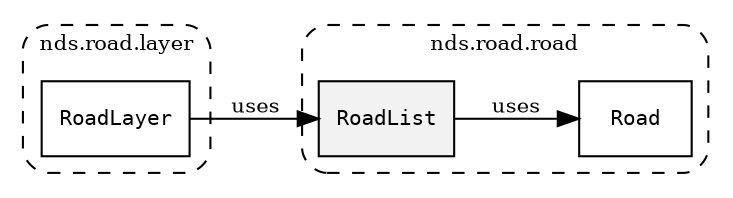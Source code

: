 /**
 * This dot file creates symbol collaboration diagram for RoadList.
 */
digraph ZSERIO
{
    node [shape=box, fontsize=10];
    rankdir="LR";
    fontsize=10;
    tooltip="RoadList collaboration diagram";

    subgraph "cluster_nds.road.road"
    {
        style="dashed, rounded";
        label="nds.road.road";
        tooltip="Package nds.road.road";
        href="../../../content/packages/nds.road.road.html#Package-nds-road-road";
        target="_parent";

        "RoadList" [style="filled", fillcolor="#0000000D", target="_parent", label=<<font face="monospace"><table align="center" border="0" cellspacing="0" cellpadding="0"><tr><td href="../../../content/packages/nds.road.road.html#Structure-RoadList" title="Structure defined in nds.road.road">RoadList</td></tr></table></font>>];
        "Road" [target="_parent", label=<<font face="monospace"><table align="center" border="0" cellspacing="0" cellpadding="0"><tr><td href="../../../content/packages/nds.road.road.html#Structure-Road" title="Structure defined in nds.road.road">Road</td></tr></table></font>>];
    }

    subgraph "cluster_nds.road.layer"
    {
        style="dashed, rounded";
        label="nds.road.layer";
        tooltip="Package nds.road.layer";
        href="../../../content/packages/nds.road.layer.html#Package-nds-road-layer";
        target="_parent";

        "RoadLayer" [target="_parent", label=<<font face="monospace"><table align="center" border="0" cellspacing="0" cellpadding="0"><tr><td href="../../../content/packages/nds.road.layer.html#Structure-RoadLayer" title="Structure defined in nds.road.layer">RoadLayer</td></tr></table></font>>];
    }

    "RoadList" -> "Road" [label="uses", fontsize=10];
    "RoadLayer" -> "RoadList" [label="uses", fontsize=10];
}
